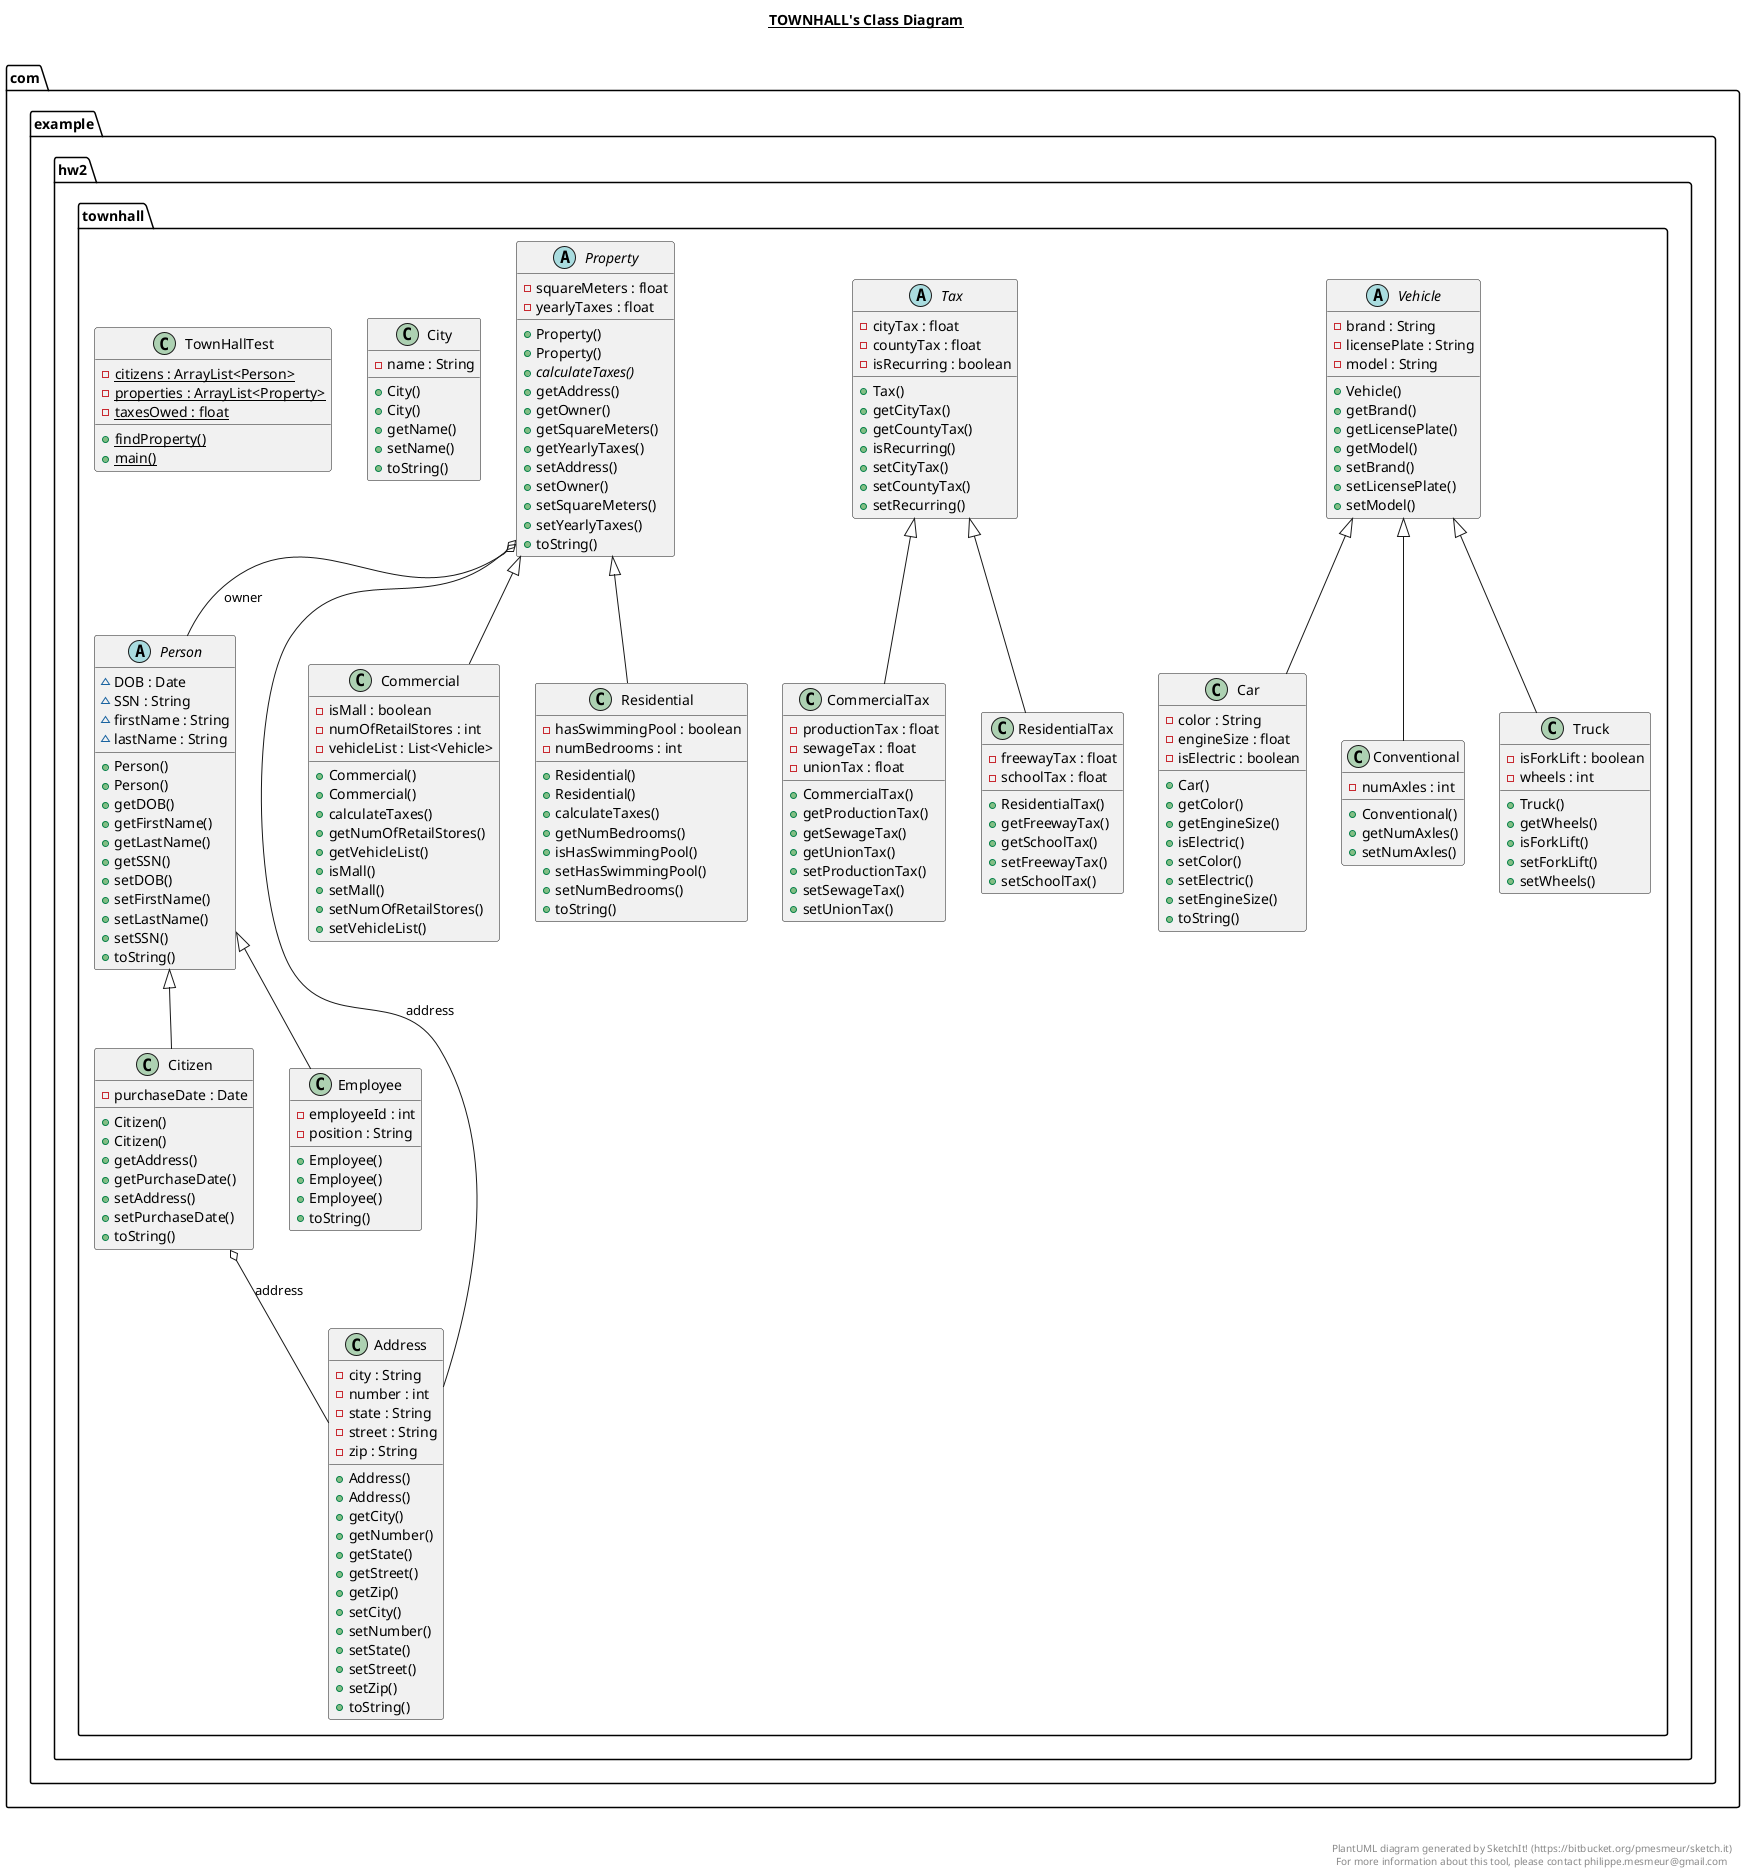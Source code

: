@startuml

title __TOWNHALL's Class Diagram__\n

  namespace com.example.hw2.townhall {
    class com.example.hw2.townhall.Address {
        - city : String
        - number : int
        - state : String
        - street : String
        - zip : String
        + Address()
        + Address()
        + getCity()
        + getNumber()
        + getState()
        + getStreet()
        + getZip()
        + setCity()
        + setNumber()
        + setState()
        + setStreet()
        + setZip()
        + toString()
    }
  }
  

  namespace com.example.hw2.townhall {
    class com.example.hw2.townhall.Car {
        - color : String
        - engineSize : float
        - isElectric : boolean
        + Car()
        + getColor()
        + getEngineSize()
        + isElectric()
        + setColor()
        + setElectric()
        + setEngineSize()
        + toString()
    }
  }
  

  namespace com.example.hw2.townhall {
    class com.example.hw2.townhall.Citizen {
        - purchaseDate : Date
        + Citizen()
        + Citizen()
        + getAddress()
        + getPurchaseDate()
        + setAddress()
        + setPurchaseDate()
        + toString()
    }
  }
  

  namespace com.example.hw2.townhall {
    class com.example.hw2.townhall.City {
        - name : String
        + City()
        + City()
        + getName()
        + setName()
        + toString()
    }
  }
  

  namespace com.example.hw2.townhall {
    class com.example.hw2.townhall.Commercial {
        - isMall : boolean
        - numOfRetailStores : int
        - vehicleList : List<Vehicle>
        + Commercial()
        + Commercial()
        + calculateTaxes()
        + getNumOfRetailStores()
        + getVehicleList()
        + isMall()
        + setMall()
        + setNumOfRetailStores()
        + setVehicleList()
    }
  }
  

  namespace com.example.hw2.townhall {
    class com.example.hw2.townhall.CommercialTax {
        - productionTax : float
        - sewageTax : float
        - unionTax : float
        + CommercialTax()
        + getProductionTax()
        + getSewageTax()
        + getUnionTax()
        + setProductionTax()
        + setSewageTax()
        + setUnionTax()
    }
  }
  

  namespace com.example.hw2.townhall {
    class com.example.hw2.townhall.Conventional {
        - numAxles : int
        + Conventional()
        + getNumAxles()
        + setNumAxles()
    }
  }
  

  namespace com.example.hw2.townhall {
    class com.example.hw2.townhall.Employee {
        - employeeId : int
        - position : String
        + Employee()
        + Employee()
        + Employee()
        + toString()
    }
  }
  

  namespace com.example.hw2.townhall {
    abstract class com.example.hw2.townhall.Person {
        ~ DOB : Date
        ~ SSN : String
        ~ firstName : String
        ~ lastName : String
        + Person()
        + Person()
        + getDOB()
        + getFirstName()
        + getLastName()
        + getSSN()
        + setDOB()
        + setFirstName()
        + setLastName()
        + setSSN()
        + toString()
    }
  }
  

  namespace com.example.hw2.townhall {
    abstract class com.example.hw2.townhall.Property {
        - squareMeters : float
        - yearlyTaxes : float
        + Property()
        + Property()
        {abstract} + calculateTaxes()
        + getAddress()
        + getOwner()
        + getSquareMeters()
        + getYearlyTaxes()
        + setAddress()
        + setOwner()
        + setSquareMeters()
        + setYearlyTaxes()
        + toString()
    }
  }
  

  namespace com.example.hw2.townhall {
    class com.example.hw2.townhall.Residential {
        - hasSwimmingPool : boolean
        - numBedrooms : int
        + Residential()
        + Residential()
        + calculateTaxes()
        + getNumBedrooms()
        + isHasSwimmingPool()
        + setHasSwimmingPool()
        + setNumBedrooms()
        + toString()
    }
  }
  

  namespace com.example.hw2.townhall {
    class com.example.hw2.townhall.ResidentialTax {
        - freewayTax : float
        - schoolTax : float
        + ResidentialTax()
        + getFreewayTax()
        + getSchoolTax()
        + setFreewayTax()
        + setSchoolTax()
    }
  }
  

  namespace com.example.hw2.townhall {
    abstract class com.example.hw2.townhall.Tax {
        - cityTax : float
        - countyTax : float
        - isRecurring : boolean
        + Tax()
        + getCityTax()
        + getCountyTax()
        + isRecurring()
        + setCityTax()
        + setCountyTax()
        + setRecurring()
    }
  }
  

  namespace com.example.hw2.townhall {
    class com.example.hw2.townhall.TownHallTest {
        {static} - citizens : ArrayList<Person>
        {static} - properties : ArrayList<Property>
        {static} - taxesOwed : float
        {static} + findProperty()
        {static} + main()
    }
  }
  

  namespace com.example.hw2.townhall {
    class com.example.hw2.townhall.Truck {
        - isForkLift : boolean
        - wheels : int
        + Truck()
        + getWheels()
        + isForkLift()
        + setForkLift()
        + setWheels()
    }
  }
  

  namespace com.example.hw2.townhall {
    abstract class com.example.hw2.townhall.Vehicle {
        - brand : String
        - licensePlate : String
        - model : String
        + Vehicle()
        + getBrand()
        + getLicensePlate()
        + getModel()
        + setBrand()
        + setLicensePlate()
        + setModel()
    }
  }
  

  com.example.hw2.townhall.Car -up-|> com.example.hw2.townhall.Vehicle
  com.example.hw2.townhall.Citizen -up-|> com.example.hw2.townhall.Person
  com.example.hw2.townhall.Citizen o-- com.example.hw2.townhall.Address : address
  com.example.hw2.townhall.Commercial -up-|> com.example.hw2.townhall.Property
  com.example.hw2.townhall.CommercialTax -up-|> com.example.hw2.townhall.Tax
  com.example.hw2.townhall.Conventional -up-|> com.example.hw2.townhall.Vehicle
  com.example.hw2.townhall.Employee -up-|> com.example.hw2.townhall.Person
  com.example.hw2.townhall.Property o-- com.example.hw2.townhall.Address : address
  com.example.hw2.townhall.Property o-- com.example.hw2.townhall.Person : owner
  com.example.hw2.townhall.Residential -up-|> com.example.hw2.townhall.Property
  com.example.hw2.townhall.ResidentialTax -up-|> com.example.hw2.townhall.Tax
  com.example.hw2.townhall.Truck -up-|> com.example.hw2.townhall.Vehicle


right footer


PlantUML diagram generated by SketchIt! (https://bitbucket.org/pmesmeur/sketch.it)
For more information about this tool, please contact philippe.mesmeur@gmail.com
endfooter

@enduml
